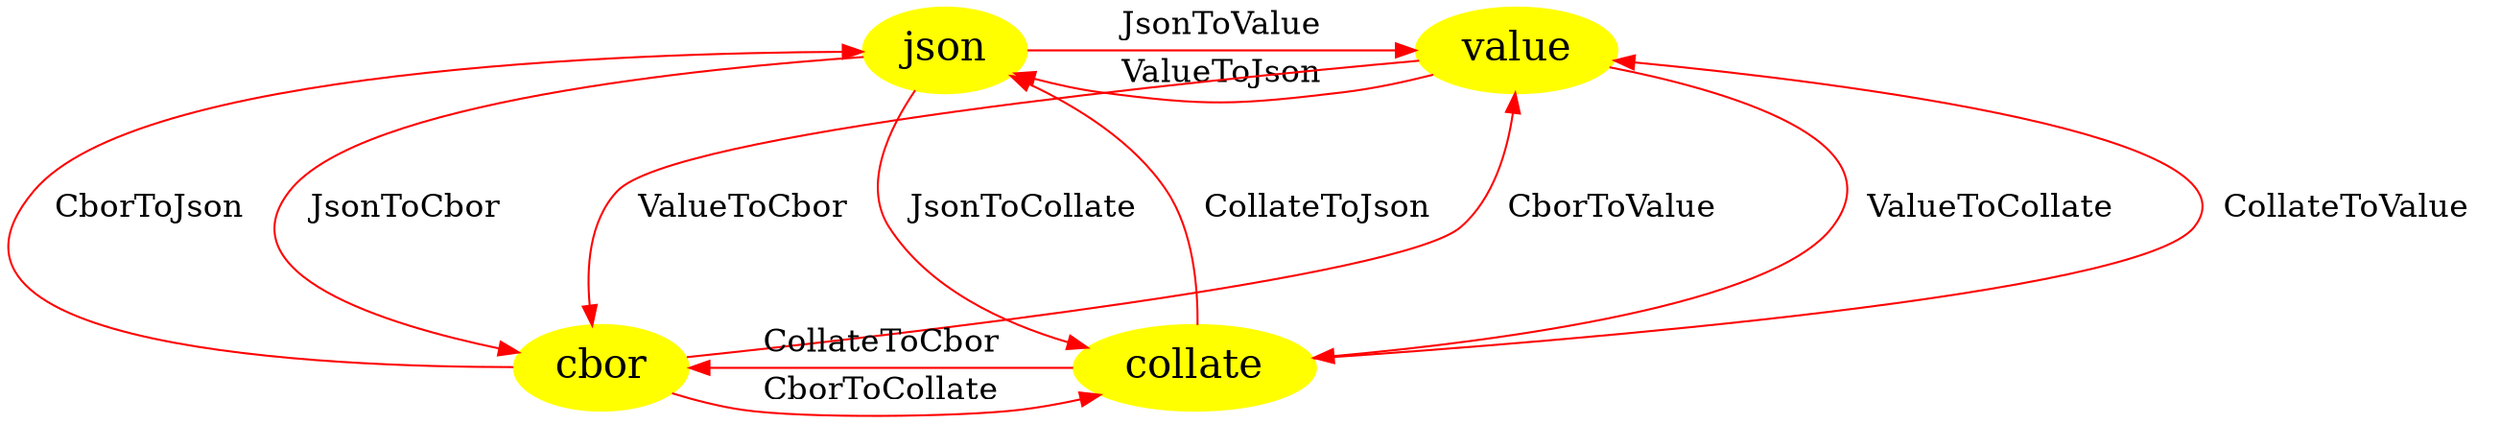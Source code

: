 digraph value {
    ranksep="0.5 equally";
    node [style=filled,shape=ellipse,fontsize="20",color=yellow];
    edge [fontsize="16",minlen=2,weight=9];

    json -> value[label="  JsonToValue  ",color="red",labeldistance=20];
    value -> json[label="  ValueToJson  ",color="red",labeldistance=20];
    value -> cbor[label="  ValueToCbor  ",color="red",labeldistance=20];
    cbor -> value[label="  CborToValue  ",color="red",labeldistance=20];
    json -> cbor[label="  JsonToCbor  ",color="red",labeldistance=20];
    cbor -> json[label="  CborToJson  ",color="red",labeldistance=20];
    collate -> value[label="  CollateToValue  ",color="red",labeldistance=20];
    value -> collate[label="  ValueToCollate  ",color="red",labeldistance=20];
    collate -> json[label="  CollateToJson  ",color="red",labeldistance=20];
    json -> collate[label="  JsonToCollate  ",color="red",labeldistance=20];
    collate -> cbor[label="  CollateToCbor  ",color="red",labeldistance=20];
    cbor -> collate[label="  CborToCollate  ",color="red",labeldistance=20];
    {rank=same; value; json};
    {rank=same; cbor; collate};
}
